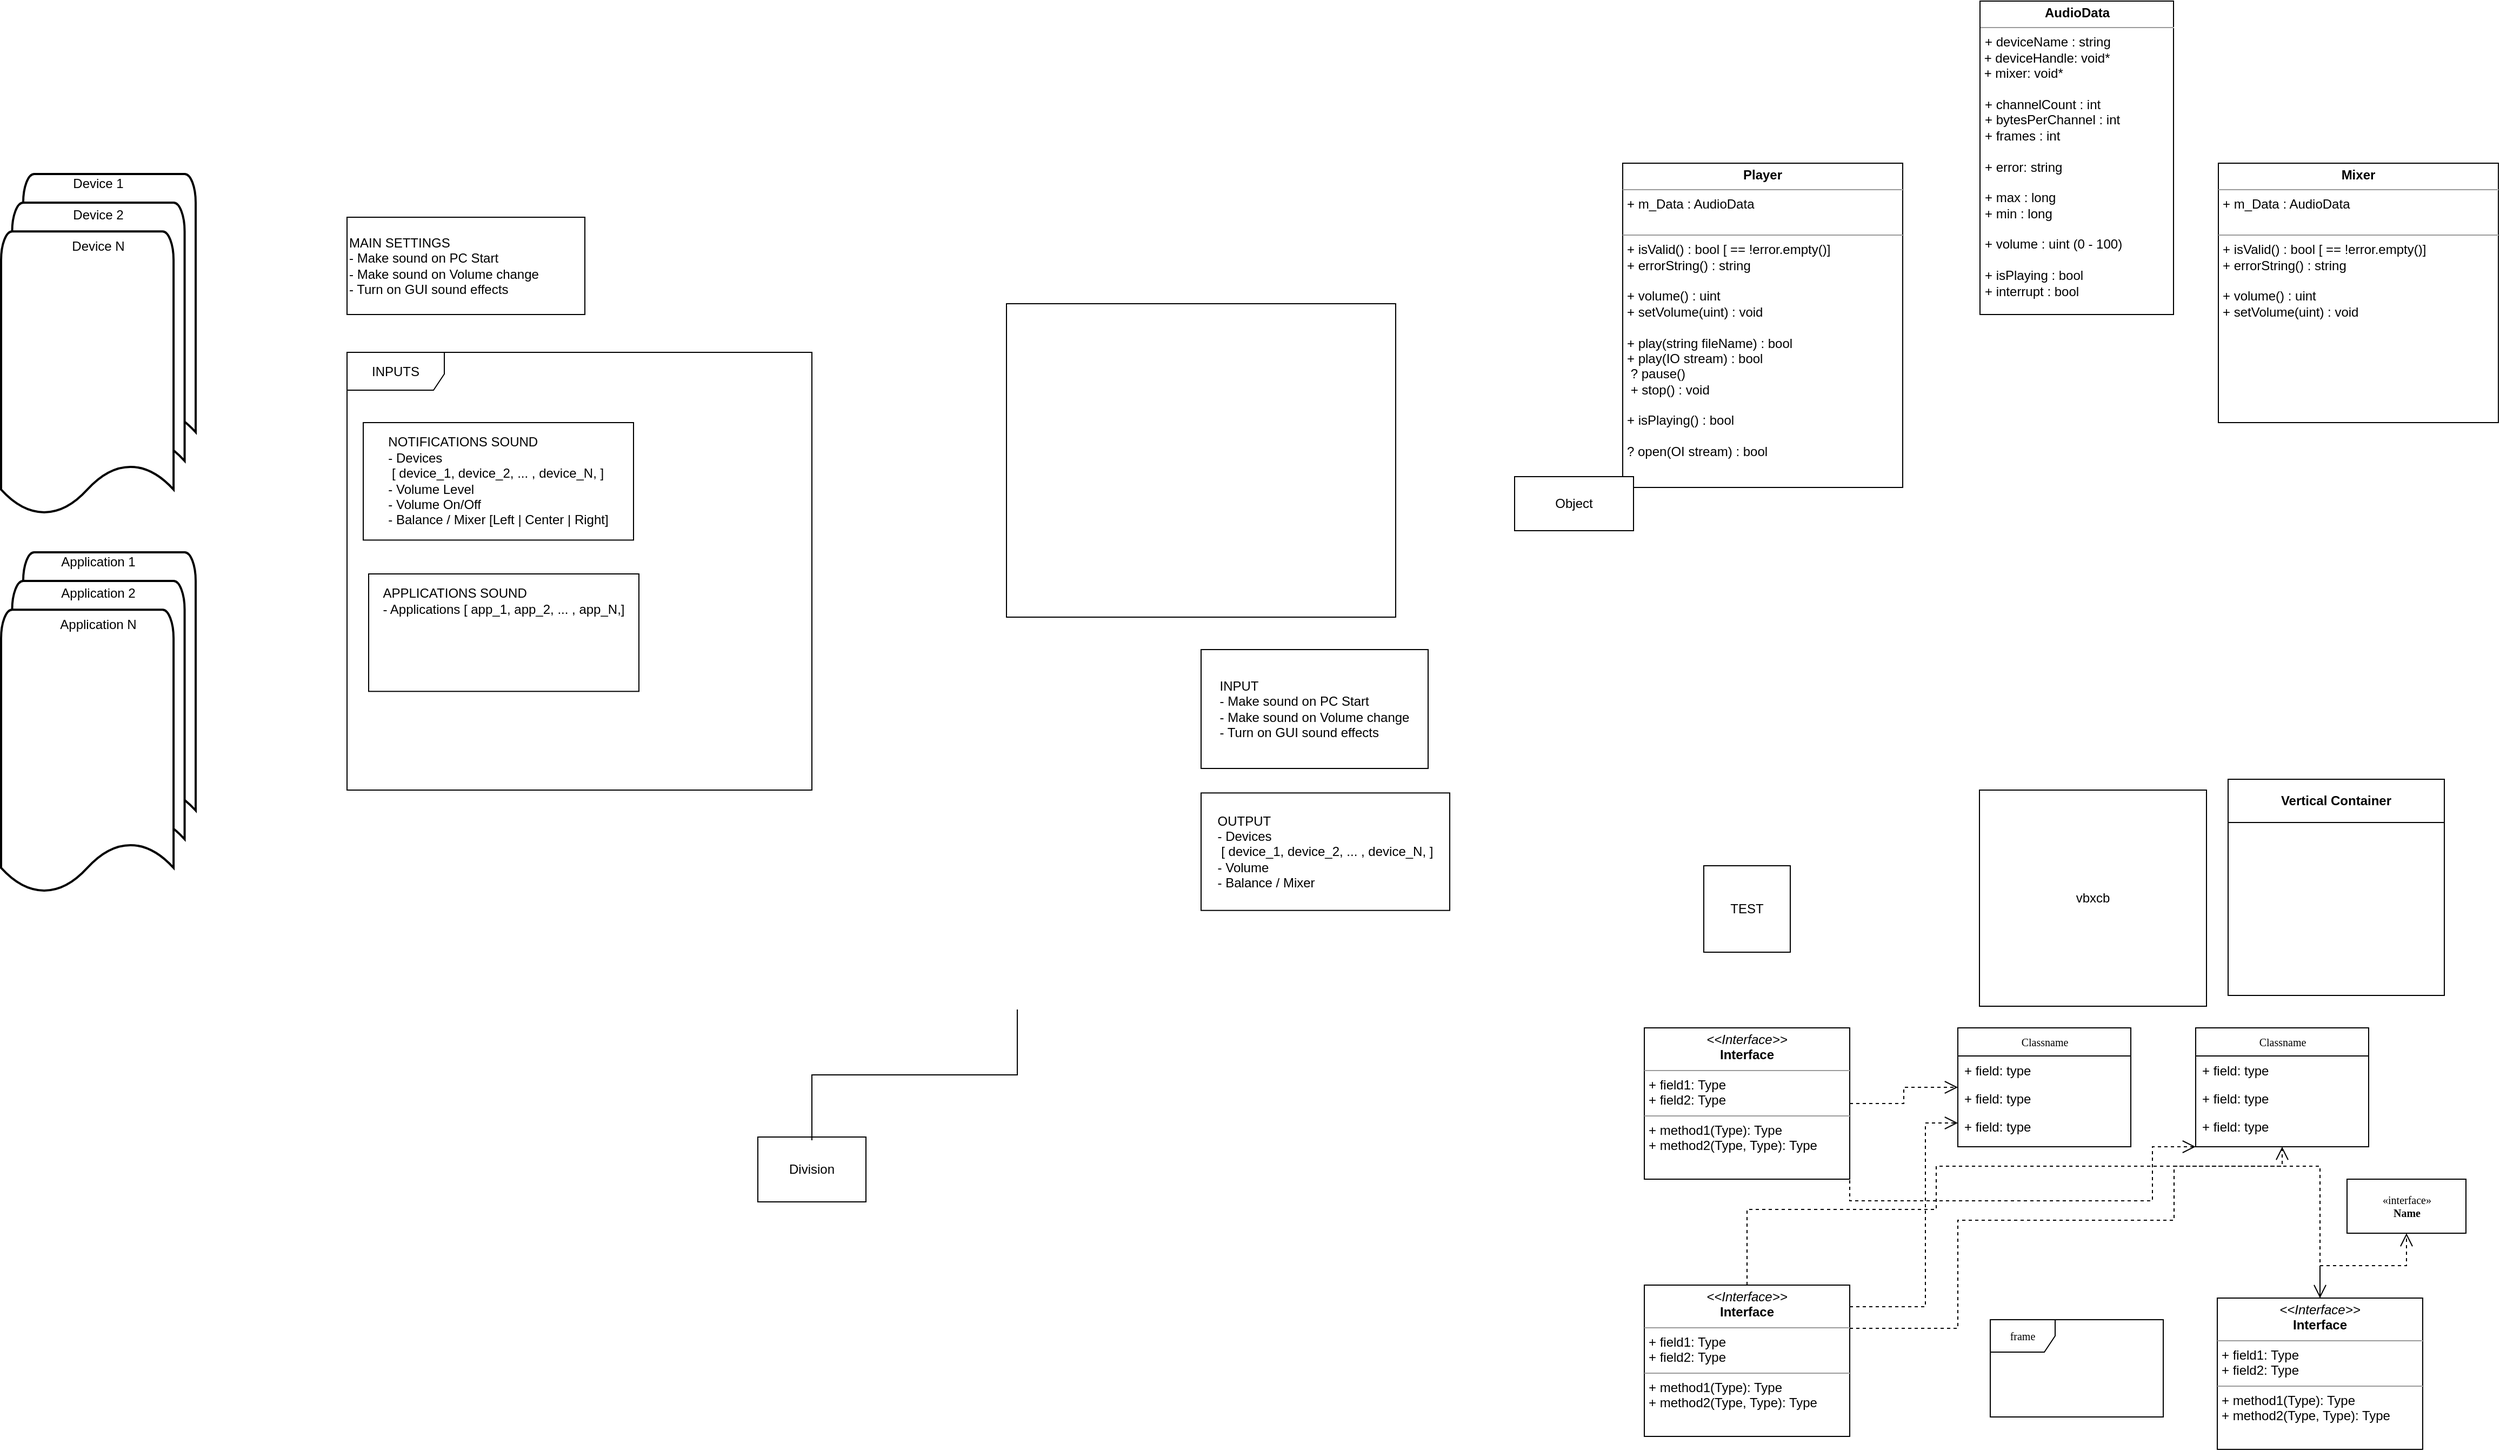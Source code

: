 <mxfile version="23.1.8" type="github">
  <diagram name="Page-1" id="c4acf3e9-155e-7222-9cf6-157b1a14988f">
    <mxGraphModel dx="3134" dy="-267" grid="1" gridSize="10" guides="1" tooltips="1" connect="1" arrows="1" fold="1" page="1" pageScale="1" pageWidth="850" pageHeight="1100" background="none" math="0" shadow="0">
      <root>
        <mxCell id="0" />
        <mxCell id="1" parent="0" />
        <mxCell id="9YRtBNZHPSvyfo0YGIun-40" value="" style="rounded=0;whiteSpace=wrap;html=1;" vertex="1" parent="1">
          <mxGeometry x="-680" y="1400" width="360" height="290" as="geometry" />
        </mxCell>
        <mxCell id="9YRtBNZHPSvyfo0YGIun-1" value="frame" style="shape=umlFrame;whiteSpace=wrap;html=1;rounded=0;shadow=0;comic=0;labelBackgroundColor=none;strokeWidth=1;fontFamily=Verdana;fontSize=10;align=center;" vertex="1" parent="1">
          <mxGeometry x="230" y="2340" width="160" height="90" as="geometry" />
        </mxCell>
        <mxCell id="9YRtBNZHPSvyfo0YGIun-2" value="Classname" style="swimlane;html=1;fontStyle=0;childLayout=stackLayout;horizontal=1;startSize=26;fillColor=none;horizontalStack=0;resizeParent=1;resizeLast=0;collapsible=1;marginBottom=0;swimlaneFillColor=#ffffff;rounded=0;shadow=0;comic=0;labelBackgroundColor=none;strokeWidth=1;fontFamily=Verdana;fontSize=10;align=center;" vertex="1" parent="1">
          <mxGeometry x="200" y="2070" width="160" height="110" as="geometry" />
        </mxCell>
        <mxCell id="9YRtBNZHPSvyfo0YGIun-3" value="+ field: type" style="text;html=1;strokeColor=none;fillColor=none;align=left;verticalAlign=top;spacingLeft=4;spacingRight=4;whiteSpace=wrap;overflow=hidden;rotatable=0;points=[[0,0.5],[1,0.5]];portConstraint=eastwest;" vertex="1" parent="9YRtBNZHPSvyfo0YGIun-2">
          <mxGeometry y="26" width="160" height="26" as="geometry" />
        </mxCell>
        <mxCell id="9YRtBNZHPSvyfo0YGIun-4" value="+ field: type" style="text;html=1;strokeColor=none;fillColor=none;align=left;verticalAlign=top;spacingLeft=4;spacingRight=4;whiteSpace=wrap;overflow=hidden;rotatable=0;points=[[0,0.5],[1,0.5]];portConstraint=eastwest;" vertex="1" parent="9YRtBNZHPSvyfo0YGIun-2">
          <mxGeometry y="52" width="160" height="26" as="geometry" />
        </mxCell>
        <mxCell id="9YRtBNZHPSvyfo0YGIun-5" value="+ field: type" style="text;html=1;strokeColor=none;fillColor=none;align=left;verticalAlign=top;spacingLeft=4;spacingRight=4;whiteSpace=wrap;overflow=hidden;rotatable=0;points=[[0,0.5],[1,0.5]];portConstraint=eastwest;" vertex="1" parent="9YRtBNZHPSvyfo0YGIun-2">
          <mxGeometry y="78" width="160" height="26" as="geometry" />
        </mxCell>
        <mxCell id="9YRtBNZHPSvyfo0YGIun-6" value="Classname" style="swimlane;html=1;fontStyle=0;childLayout=stackLayout;horizontal=1;startSize=26;fillColor=none;horizontalStack=0;resizeParent=1;resizeLast=0;collapsible=1;marginBottom=0;swimlaneFillColor=#ffffff;rounded=0;shadow=0;comic=0;labelBackgroundColor=none;strokeWidth=1;fontFamily=Verdana;fontSize=10;align=center;" vertex="1" parent="1">
          <mxGeometry x="420" y="2070" width="160" height="110" as="geometry" />
        </mxCell>
        <mxCell id="9YRtBNZHPSvyfo0YGIun-7" value="+ field: type" style="text;html=1;strokeColor=none;fillColor=none;align=left;verticalAlign=top;spacingLeft=4;spacingRight=4;whiteSpace=wrap;overflow=hidden;rotatable=0;points=[[0,0.5],[1,0.5]];portConstraint=eastwest;" vertex="1" parent="9YRtBNZHPSvyfo0YGIun-6">
          <mxGeometry y="26" width="160" height="26" as="geometry" />
        </mxCell>
        <mxCell id="9YRtBNZHPSvyfo0YGIun-8" value="+ field: type" style="text;html=1;strokeColor=none;fillColor=none;align=left;verticalAlign=top;spacingLeft=4;spacingRight=4;whiteSpace=wrap;overflow=hidden;rotatable=0;points=[[0,0.5],[1,0.5]];portConstraint=eastwest;" vertex="1" parent="9YRtBNZHPSvyfo0YGIun-6">
          <mxGeometry y="52" width="160" height="26" as="geometry" />
        </mxCell>
        <mxCell id="9YRtBNZHPSvyfo0YGIun-9" value="+ field: type" style="text;html=1;strokeColor=none;fillColor=none;align=left;verticalAlign=top;spacingLeft=4;spacingRight=4;whiteSpace=wrap;overflow=hidden;rotatable=0;points=[[0,0.5],[1,0.5]];portConstraint=eastwest;" vertex="1" parent="9YRtBNZHPSvyfo0YGIun-6">
          <mxGeometry y="78" width="160" height="26" as="geometry" />
        </mxCell>
        <mxCell id="9YRtBNZHPSvyfo0YGIun-10" style="edgeStyle=orthogonalEdgeStyle;rounded=0;html=1;dashed=1;labelBackgroundColor=none;startFill=0;endArrow=open;endFill=0;endSize=10;fontFamily=Verdana;fontSize=10;" edge="1" parent="1" source="9YRtBNZHPSvyfo0YGIun-11" target="9YRtBNZHPSvyfo0YGIun-12">
          <mxGeometry relative="1" as="geometry">
            <Array as="points" />
          </mxGeometry>
        </mxCell>
        <mxCell id="9YRtBNZHPSvyfo0YGIun-11" value="&lt;p style=&quot;margin:0px;margin-top:4px;text-align:center;&quot;&gt;&lt;i&gt;&amp;lt;&amp;lt;Interface&amp;gt;&amp;gt;&lt;/i&gt;&lt;br/&gt;&lt;b&gt;Interface&lt;/b&gt;&lt;/p&gt;&lt;hr size=&quot;1&quot;/&gt;&lt;p style=&quot;margin:0px;margin-left:4px;&quot;&gt;+ field1: Type&lt;br/&gt;+ field2: Type&lt;/p&gt;&lt;hr size=&quot;1&quot;/&gt;&lt;p style=&quot;margin:0px;margin-left:4px;&quot;&gt;+ method1(Type): Type&lt;br/&gt;+ method2(Type, Type): Type&lt;/p&gt;" style="verticalAlign=top;align=left;overflow=fill;fontSize=12;fontFamily=Helvetica;html=1;rounded=0;shadow=0;comic=0;labelBackgroundColor=none;strokeWidth=1" vertex="1" parent="1">
          <mxGeometry x="440" y="2320" width="190" height="140" as="geometry" />
        </mxCell>
        <mxCell id="9YRtBNZHPSvyfo0YGIun-12" value="&amp;laquo;interface&amp;raquo;&lt;br&gt;&lt;b&gt;Name&lt;/b&gt;" style="html=1;rounded=0;shadow=0;comic=0;labelBackgroundColor=none;strokeWidth=1;fontFamily=Verdana;fontSize=10;align=center;" vertex="1" parent="1">
          <mxGeometry x="560" y="2210" width="110" height="50" as="geometry" />
        </mxCell>
        <mxCell id="9YRtBNZHPSvyfo0YGIun-13" style="edgeStyle=orthogonalEdgeStyle;rounded=0;html=1;labelBackgroundColor=none;startFill=0;endArrow=open;endFill=0;endSize=10;fontFamily=Verdana;fontSize=10;dashed=1;" edge="1" parent="1" source="9YRtBNZHPSvyfo0YGIun-15" target="9YRtBNZHPSvyfo0YGIun-2">
          <mxGeometry relative="1" as="geometry" />
        </mxCell>
        <mxCell id="9YRtBNZHPSvyfo0YGIun-14" style="edgeStyle=orthogonalEdgeStyle;rounded=0;html=1;exitX=1;exitY=0.75;dashed=1;labelBackgroundColor=none;startFill=0;endArrow=open;endFill=0;endSize=10;fontFamily=Verdana;fontSize=10;" edge="1" parent="1" source="9YRtBNZHPSvyfo0YGIun-15" target="9YRtBNZHPSvyfo0YGIun-6">
          <mxGeometry relative="1" as="geometry">
            <Array as="points">
              <mxPoint x="380" y="2230" />
              <mxPoint x="380" y="2180" />
            </Array>
          </mxGeometry>
        </mxCell>
        <mxCell id="9YRtBNZHPSvyfo0YGIun-15" value="&lt;p style=&quot;margin:0px;margin-top:4px;text-align:center;&quot;&gt;&lt;i&gt;&amp;lt;&amp;lt;Interface&amp;gt;&amp;gt;&lt;/i&gt;&lt;br/&gt;&lt;b&gt;Interface&lt;/b&gt;&lt;/p&gt;&lt;hr size=&quot;1&quot;/&gt;&lt;p style=&quot;margin:0px;margin-left:4px;&quot;&gt;+ field1: Type&lt;br/&gt;+ field2: Type&lt;/p&gt;&lt;hr size=&quot;1&quot;/&gt;&lt;p style=&quot;margin:0px;margin-left:4px;&quot;&gt;+ method1(Type): Type&lt;br/&gt;+ method2(Type, Type): Type&lt;/p&gt;" style="verticalAlign=top;align=left;overflow=fill;fontSize=12;fontFamily=Helvetica;html=1;rounded=0;shadow=0;comic=0;labelBackgroundColor=none;strokeWidth=1" vertex="1" parent="1">
          <mxGeometry x="-90" y="2070" width="190" height="140" as="geometry" />
        </mxCell>
        <mxCell id="9YRtBNZHPSvyfo0YGIun-16" style="edgeStyle=orthogonalEdgeStyle;rounded=0;html=1;dashed=1;labelBackgroundColor=none;startFill=0;endArrow=open;endFill=0;endSize=10;fontFamily=Verdana;fontSize=10;" edge="1" parent="1" source="9YRtBNZHPSvyfo0YGIun-19" target="9YRtBNZHPSvyfo0YGIun-2">
          <mxGeometry relative="1" as="geometry">
            <Array as="points">
              <mxPoint x="170" y="2328" />
              <mxPoint x="170" y="2158" />
            </Array>
          </mxGeometry>
        </mxCell>
        <mxCell id="9YRtBNZHPSvyfo0YGIun-17" style="edgeStyle=orthogonalEdgeStyle;rounded=0;html=1;dashed=1;labelBackgroundColor=none;startFill=0;endArrow=open;endFill=0;endSize=10;fontFamily=Verdana;fontSize=10;" edge="1" parent="1" source="9YRtBNZHPSvyfo0YGIun-19" target="9YRtBNZHPSvyfo0YGIun-6">
          <mxGeometry relative="1" as="geometry">
            <Array as="points">
              <mxPoint x="200" y="2348" />
              <mxPoint x="200" y="2248" />
              <mxPoint x="400" y="2248" />
              <mxPoint x="400" y="2198" />
            </Array>
          </mxGeometry>
        </mxCell>
        <mxCell id="9YRtBNZHPSvyfo0YGIun-18" style="edgeStyle=orthogonalEdgeStyle;rounded=0;html=1;dashed=1;labelBackgroundColor=none;startFill=0;endArrow=open;endFill=0;endSize=10;fontFamily=Verdana;fontSize=10;" edge="1" parent="1" source="9YRtBNZHPSvyfo0YGIun-19" target="9YRtBNZHPSvyfo0YGIun-11">
          <mxGeometry relative="1" as="geometry">
            <Array as="points">
              <mxPoint x="180" y="2238" />
              <mxPoint x="180" y="2198" />
            </Array>
          </mxGeometry>
        </mxCell>
        <mxCell id="9YRtBNZHPSvyfo0YGIun-19" value="&lt;p style=&quot;margin:0px;margin-top:4px;text-align:center;&quot;&gt;&lt;i&gt;&amp;lt;&amp;lt;Interface&amp;gt;&amp;gt;&lt;/i&gt;&lt;br/&gt;&lt;b&gt;Interface&lt;/b&gt;&lt;/p&gt;&lt;hr size=&quot;1&quot;/&gt;&lt;p style=&quot;margin:0px;margin-left:4px;&quot;&gt;+ field1: Type&lt;br/&gt;+ field2: Type&lt;/p&gt;&lt;hr size=&quot;1&quot;/&gt;&lt;p style=&quot;margin:0px;margin-left:4px;&quot;&gt;+ method1(Type): Type&lt;br/&gt;+ method2(Type, Type): Type&lt;/p&gt;" style="verticalAlign=top;align=left;overflow=fill;fontSize=12;fontFamily=Helvetica;html=1;rounded=0;shadow=0;comic=0;labelBackgroundColor=none;strokeWidth=1" vertex="1" parent="1">
          <mxGeometry x="-90" y="2308" width="190" height="140" as="geometry" />
        </mxCell>
        <mxCell id="9YRtBNZHPSvyfo0YGIun-20" value="TEST" style="whiteSpace=wrap;html=1;aspect=fixed;" vertex="1" parent="1">
          <mxGeometry x="-35" y="1920" width="80" height="80" as="geometry" />
        </mxCell>
        <mxCell id="9YRtBNZHPSvyfo0YGIun-21" value="vbxcb" style="rounded=0;whiteSpace=wrap;html=1;" vertex="1" parent="1">
          <mxGeometry x="220" y="1850" width="210" height="200" as="geometry" />
        </mxCell>
        <mxCell id="9YRtBNZHPSvyfo0YGIun-22" value="Vertical Container" style="swimlane;whiteSpace=wrap;html=1;startSize=40;" vertex="1" parent="1">
          <mxGeometry x="450" y="1840" width="200" height="200" as="geometry" />
        </mxCell>
        <mxCell id="9YRtBNZHPSvyfo0YGIun-23" value="&lt;p style=&quot;margin:0px;margin-top:4px;text-align:center;&quot;&gt;&lt;b&gt;Player&lt;/b&gt;&lt;/p&gt;&lt;hr size=&quot;1&quot;&gt;&lt;p style=&quot;border-color: var(--border-color); margin: 0px 0px 0px 4px;&quot;&gt;+ m_Data : AudioData&lt;/p&gt;&lt;p style=&quot;border-color: var(--border-color); margin: 0px 0px 0px 4px;&quot;&gt;&lt;br&gt;&lt;/p&gt;&lt;hr size=&quot;1&quot;&gt;&lt;p style=&quot;margin:0px;margin-left:4px;&quot;&gt;+ isValid() : bool [ == !error.empty()]&lt;/p&gt;&lt;p style=&quot;margin:0px;margin-left:4px;&quot;&gt;+ errorString() : string&lt;/p&gt;&lt;p style=&quot;margin:0px;margin-left:4px;&quot;&gt;&lt;br&gt;&lt;/p&gt;&lt;p style=&quot;margin:0px;margin-left:4px;&quot;&gt;+ volume() : uint&lt;/p&gt;&lt;p style=&quot;margin:0px;margin-left:4px;&quot;&gt;+ setVolume(uint) : void&lt;/p&gt;&lt;p style=&quot;margin:0px;margin-left:4px;&quot;&gt;&lt;br&gt;&lt;/p&gt;&lt;p style=&quot;border-color: var(--border-color); margin: 0px 0px 0px 4px;&quot;&gt;+ play(string fileName) : bool&lt;/p&gt;&lt;p style=&quot;border-color: var(--border-color); margin: 0px 0px 0px 4px;&quot;&gt;+ play(IO stream) : bool&lt;/p&gt;&lt;p style=&quot;margin:0px;margin-left:4px;&quot;&gt;&amp;nbsp;? pause()&lt;br style=&quot;border-color: var(--border-color);&quot;&gt;&lt;span style=&quot;border-color: var(--border-color); background-color: initial;&quot;&gt;&amp;nbsp;+ stop() : void&lt;/span&gt;&lt;br style=&quot;border-color: var(--border-color);&quot;&gt;&lt;/p&gt;&lt;p style=&quot;border-color: var(--border-color); margin: 0px 0px 0px 4px;&quot;&gt;&lt;br style=&quot;border-color: var(--border-color);&quot;&gt;&lt;/p&gt;&lt;p style=&quot;border-color: var(--border-color); margin: 0px 0px 0px 4px;&quot;&gt;+ isPlaying() : bool&lt;/p&gt;&lt;p style=&quot;border-color: var(--border-color); margin: 0px 0px 0px 4px;&quot;&gt;&lt;br style=&quot;border-color: var(--border-color);&quot;&gt;&lt;/p&gt;&lt;p style=&quot;border-color: var(--border-color); margin: 0px 0px 0px 4px;&quot;&gt;? open(OI stream) : bool&lt;/p&gt;&lt;p style=&quot;border-color: var(--border-color); margin: 0px 0px 0px 4px;&quot;&gt;&lt;br&gt;&lt;/p&gt;" style="verticalAlign=top;align=left;overflow=fill;html=1;whiteSpace=wrap;" vertex="1" parent="1">
          <mxGeometry x="-110" y="1270" width="259" height="300" as="geometry" />
        </mxCell>
        <mxCell id="9YRtBNZHPSvyfo0YGIun-24" value="&lt;p style=&quot;margin:0px;margin-top:4px;text-align:center;&quot;&gt;&lt;b&gt;Mixer&lt;/b&gt;&lt;/p&gt;&lt;hr size=&quot;1&quot;&gt;&lt;p style=&quot;border-color: var(--border-color); margin: 0px 0px 0px 4px;&quot;&gt;+ m_Data : AudioData&lt;/p&gt;&lt;p style=&quot;border-color: var(--border-color); margin: 0px 0px 0px 4px;&quot;&gt;&lt;br style=&quot;border-color: var(--border-color);&quot;&gt;&lt;/p&gt;&lt;hr size=&quot;1&quot;&gt;&lt;p style=&quot;margin:0px;margin-left:4px;&quot;&gt;+ isValid() : bool [ == !error.empty()]&lt;/p&gt;&lt;p style=&quot;margin:0px;margin-left:4px;&quot;&gt;+ errorString() : string&lt;/p&gt;&lt;p style=&quot;margin:0px;margin-left:4px;&quot;&gt;&lt;br&gt;&lt;/p&gt;&lt;p style=&quot;border-color: var(--border-color); margin: 0px 0px 0px 4px;&quot;&gt;+ volume() : uint&lt;/p&gt;&lt;p style=&quot;border-color: var(--border-color); margin: 0px 0px 0px 4px;&quot;&gt;+ setVolume(uint) : void&lt;/p&gt;&lt;p style=&quot;border-color: var(--border-color); margin: 0px 0px 0px 4px;&quot;&gt;&lt;br style=&quot;border-color: var(--border-color);&quot;&gt;&lt;/p&gt;&lt;p style=&quot;margin:0px;margin-left:4px;&quot;&gt;&lt;br&gt;&lt;/p&gt;" style="verticalAlign=top;align=left;overflow=fill;html=1;whiteSpace=wrap;" vertex="1" parent="1">
          <mxGeometry x="441" y="1270" width="259" height="240" as="geometry" />
        </mxCell>
        <mxCell id="9YRtBNZHPSvyfo0YGIun-25" value="&lt;p style=&quot;margin:0px;margin-top:4px;text-align:center;&quot;&gt;&lt;b&gt;AudioData&lt;/b&gt;&lt;/p&gt;&lt;hr size=&quot;1&quot;&gt;&lt;p style=&quot;border-color: var(--border-color); margin: 0px 0px 0px 4px;&quot;&gt;+ deviceName : string&lt;br style=&quot;border-color: var(--border-color);&quot;&gt;&lt;/p&gt;&lt;div style=&quot;border-color: var(--border-color);&quot;&gt;&amp;nbsp;+ deviceHandle: void*&lt;/div&gt;&lt;div style=&quot;border-color: var(--border-color);&quot;&gt;&amp;nbsp;+ mixer: void*&lt;br style=&quot;border-color: var(--border-color);&quot;&gt;&lt;/div&gt;&lt;p style=&quot;border-color: var(--border-color); margin: 0px 0px 0px 4px;&quot;&gt;&lt;br style=&quot;border-color: var(--border-color);&quot;&gt;&lt;/p&gt;&lt;p style=&quot;border-color: var(--border-color); margin: 0px 0px 0px 4px;&quot;&gt;+ channelCount : int&lt;/p&gt;&lt;p style=&quot;border-color: var(--border-color); margin: 0px 0px 0px 4px;&quot;&gt;+ bytesPerChannel : int&lt;/p&gt;&lt;p style=&quot;border-color: var(--border-color); margin: 0px 0px 0px 4px;&quot;&gt;+ frames : int&lt;/p&gt;&lt;p style=&quot;border-color: var(--border-color); margin: 0px 0px 0px 4px;&quot;&gt;&lt;br style=&quot;border-color: var(--border-color);&quot;&gt;&lt;/p&gt;&lt;p style=&quot;border-color: var(--border-color); margin: 0px 0px 0px 4px;&quot;&gt;+ error: string&lt;/p&gt;&lt;p style=&quot;border-color: var(--border-color); margin: 0px 0px 0px 4px;&quot;&gt;&lt;br style=&quot;border-color: var(--border-color);&quot;&gt;&lt;/p&gt;&lt;p style=&quot;border-color: var(--border-color); margin: 0px 0px 0px 4px;&quot;&gt;+ max : long&lt;/p&gt;&lt;p style=&quot;border-color: var(--border-color); margin: 0px 0px 0px 4px;&quot;&gt;+ min : long&lt;/p&gt;&lt;p style=&quot;border-color: var(--border-color); margin: 0px 0px 0px 4px;&quot;&gt;&lt;br style=&quot;border-color: var(--border-color);&quot;&gt;&lt;/p&gt;&lt;p style=&quot;border-color: var(--border-color); margin: 0px 0px 0px 4px;&quot;&gt;+ volume : uint (0 - 100)&lt;/p&gt;&lt;p style=&quot;border-color: var(--border-color); margin: 0px 0px 0px 4px;&quot;&gt;&lt;br style=&quot;border-color: var(--border-color);&quot;&gt;&lt;/p&gt;&lt;p style=&quot;border-color: var(--border-color); margin: 0px 0px 0px 4px;&quot;&gt;+ isPlaying : bool&lt;/p&gt;&lt;p style=&quot;border-color: var(--border-color); margin: 0px 0px 0px 4px;&quot;&gt;+ interrupt : bool&lt;/p&gt;" style="verticalAlign=top;align=left;overflow=fill;html=1;whiteSpace=wrap;" vertex="1" parent="1">
          <mxGeometry x="220.5" y="1120" width="179" height="290" as="geometry" />
        </mxCell>
        <mxCell id="9YRtBNZHPSvyfo0YGIun-26" value="Object" style="html=1;whiteSpace=wrap;" vertex="1" parent="1">
          <mxGeometry x="-210" y="1560" width="110" height="50" as="geometry" />
        </mxCell>
        <mxCell id="9YRtBNZHPSvyfo0YGIun-28" value="Division" style="whiteSpace=wrap;html=1;align=center;verticalAlign=middle;treeFolding=1;treeMoving=1;newEdgeStyle={&quot;edgeStyle&quot;:&quot;elbowEdgeStyle&quot;,&quot;startArrow&quot;:&quot;none&quot;,&quot;endArrow&quot;:&quot;none&quot;};" vertex="1" parent="1">
          <mxGeometry x="-910" y="2171" width="100" height="60" as="geometry" />
        </mxCell>
        <mxCell id="9YRtBNZHPSvyfo0YGIun-29" value="" style="edgeStyle=elbowEdgeStyle;elbow=vertical;sourcePerimeterSpacing=0;targetPerimeterSpacing=0;startArrow=none;endArrow=none;rounded=0;curved=0;" edge="1" parent="1">
          <mxGeometry relative="1" as="geometry">
            <mxPoint x="-670" y="2053" as="sourcePoint" />
            <mxPoint x="-860" y="2174" as="targetPoint" />
          </mxGeometry>
        </mxCell>
        <mxCell id="9YRtBNZHPSvyfo0YGIun-30" value="&lt;div align=&quot;left&quot;&gt;MAIN SETTINGS&lt;br&gt;&lt;/div&gt;&lt;div align=&quot;left&quot;&gt;- Make sound on PC Start&lt;/div&gt;&lt;div align=&quot;left&quot;&gt;- Make sound on Volume change&lt;/div&gt;&lt;div align=&quot;left&quot;&gt;- Turn on GUI sound effects&lt;br&gt;&lt;/div&gt;" style="whiteSpace=wrap;html=1;align=left;" vertex="1" parent="1">
          <mxGeometry x="-1290" y="1320" width="220" height="90" as="geometry" />
        </mxCell>
        <mxCell id="9YRtBNZHPSvyfo0YGIun-31" value="&lt;div align=&quot;left&quot;&gt;INPUT&lt;span style=&quot;white-space: pre;&quot;&gt;&#x9;&lt;/span&gt;&lt;br&gt;&lt;/div&gt;&lt;div align=&quot;left&quot;&gt;- Make sound on PC Start&lt;/div&gt;&lt;div align=&quot;left&quot;&gt;- Make sound on Volume change&lt;/div&gt;&lt;div align=&quot;left&quot;&gt;- Turn on GUI sound effects&lt;br&gt;&lt;/div&gt;" style="whiteSpace=wrap;html=1;" vertex="1" parent="1">
          <mxGeometry x="-500" y="1720" width="210" height="110" as="geometry" />
        </mxCell>
        <mxCell id="9YRtBNZHPSvyfo0YGIun-32" value="&lt;div align=&quot;left&quot;&gt;NOTIFICATIONS SOUND&lt;br&gt;&lt;/div&gt;&lt;div align=&quot;left&quot;&gt;- Devices&lt;/div&gt;&lt;div align=&quot;left&quot;&gt;&amp;nbsp;[ device_1, device_2, ... , device_N, ]&lt;/div&gt;&lt;div align=&quot;left&quot;&gt;- Volume Level&lt;div align=&quot;left&quot;&gt;- Volume On/Off&lt;/div&gt;&lt;/div&gt;&lt;div align=&quot;left&quot;&gt;- Balance / Mixer [&lt;span style=&quot;white-space: pre;&quot;&gt;Left | Center | Right&lt;/span&gt;]&lt;br&gt;&lt;/div&gt;" style="whiteSpace=wrap;html=1;" vertex="1" parent="1">
          <mxGeometry x="-1275" y="1510.0" width="250" height="108.69" as="geometry" />
        </mxCell>
        <mxCell id="9YRtBNZHPSvyfo0YGIun-33" value="&lt;div align=&quot;left&quot;&gt;OUTPUT&lt;br&gt;&lt;/div&gt;&lt;div align=&quot;left&quot;&gt;- Devices&lt;/div&gt;&lt;div align=&quot;left&quot;&gt;&amp;nbsp;[ device_1, device_2, ... , device_N, ]&lt;/div&gt;&lt;div align=&quot;left&quot;&gt;- Volume&lt;/div&gt;&lt;div align=&quot;left&quot;&gt;- Balance / Mixer&lt;br&gt;&lt;/div&gt;" style="whiteSpace=wrap;html=1;" vertex="1" parent="1">
          <mxGeometry x="-500" y="1852.66" width="230" height="108.69" as="geometry" />
        </mxCell>
        <mxCell id="9YRtBNZHPSvyfo0YGIun-35" value="&lt;div align=&quot;left&quot;&gt;APPLICATIONS SOUND&lt;br&gt;&lt;/div&gt;&lt;div align=&quot;left&quot;&gt;- Applications [ app_1, app_2, ... , app_N,]&lt;/div&gt;&lt;div align=&quot;left&quot;&gt;&lt;br&gt;&lt;/div&gt;&lt;div align=&quot;left&quot;&gt;&lt;br&gt;&lt;/div&gt;&lt;div align=&quot;left&quot;&gt;&lt;br&gt;&lt;/div&gt;&lt;div align=&quot;left&quot;&gt;&lt;br&gt;&lt;/div&gt;" style="whiteSpace=wrap;html=1;" vertex="1" parent="1">
          <mxGeometry x="-1270" y="1650.0" width="250" height="108.69" as="geometry" />
        </mxCell>
        <mxCell id="9YRtBNZHPSvyfo0YGIun-36" value="&lt;div&gt;&lt;br&gt;&lt;/div&gt;&lt;div&gt;Application 1&lt;/div&gt;&lt;div&gt;&lt;br&gt;&lt;/div&gt;&lt;div&gt;Application 2&lt;/div&gt;&lt;div&gt;&lt;br&gt;&lt;/div&gt;&lt;div&gt;Application N&lt;br&gt;&lt;/div&gt;&lt;div&gt;&lt;br&gt;&lt;/div&gt;&lt;div&gt;&lt;br&gt;&lt;/div&gt;&lt;div&gt;&lt;br&gt;&lt;/div&gt;&lt;div&gt;&lt;br&gt;&lt;/div&gt;&lt;div&gt;&lt;br&gt;&lt;/div&gt;&lt;div&gt;&lt;br&gt;&lt;/div&gt;&lt;div&gt;&lt;br&gt;&lt;/div&gt;&lt;div&gt;&lt;br&gt;&lt;/div&gt;&lt;div&gt;&lt;br&gt;&lt;/div&gt;&lt;div&gt;&lt;br&gt;&lt;/div&gt;&lt;div&gt;&lt;br&gt;&lt;/div&gt;&lt;div&gt;&lt;br&gt;&lt;/div&gt;&lt;div&gt;&lt;br&gt;&lt;/div&gt;&lt;div&gt;&lt;br&gt;&lt;/div&gt;&lt;div&gt;&lt;br&gt;&lt;/div&gt;&lt;div&gt;&lt;br&gt;&lt;/div&gt;&lt;div&gt;&lt;br&gt;&lt;/div&gt;&lt;div&gt;&lt;br&gt;&lt;/div&gt;" style="strokeWidth=2;html=1;shape=mxgraph.flowchart.multi-document;whiteSpace=wrap;" vertex="1" parent="1">
          <mxGeometry x="-1610" y="1630" width="180" height="320" as="geometry" />
        </mxCell>
        <mxCell id="9YRtBNZHPSvyfo0YGIun-37" value="&lt;div&gt;&lt;br&gt;&lt;/div&gt;&lt;div&gt;Device 1&lt;/div&gt;&lt;div&gt;&lt;br&gt;&lt;/div&gt;&lt;div&gt;Device 2&lt;/div&gt;&lt;div&gt;&lt;br&gt;&lt;/div&gt;&lt;div&gt;Device N&lt;br&gt;&lt;/div&gt;&lt;div&gt;&lt;br&gt;&lt;/div&gt;&lt;div&gt;&lt;br&gt;&lt;/div&gt;&lt;div&gt;&lt;br&gt;&lt;/div&gt;&lt;div&gt;&lt;br&gt;&lt;/div&gt;&lt;div&gt;&lt;br&gt;&lt;/div&gt;&lt;div&gt;&lt;br&gt;&lt;/div&gt;&lt;div&gt;&lt;br&gt;&lt;/div&gt;&lt;div&gt;&lt;br&gt;&lt;/div&gt;&lt;div&gt;&lt;br&gt;&lt;/div&gt;&lt;div&gt;&lt;br&gt;&lt;/div&gt;&lt;div&gt;&lt;br&gt;&lt;/div&gt;&lt;div&gt;&lt;br&gt;&lt;/div&gt;&lt;div&gt;&lt;br&gt;&lt;/div&gt;&lt;div&gt;&lt;br&gt;&lt;/div&gt;&lt;div&gt;&lt;br&gt;&lt;/div&gt;&lt;div&gt;&lt;br&gt;&lt;/div&gt;&lt;div&gt;&lt;br&gt;&lt;/div&gt;&lt;div&gt;&lt;br&gt;&lt;/div&gt;" style="strokeWidth=2;html=1;shape=mxgraph.flowchart.multi-document;whiteSpace=wrap;" vertex="1" parent="1">
          <mxGeometry x="-1610" y="1280" width="180" height="320" as="geometry" />
        </mxCell>
        <mxCell id="9YRtBNZHPSvyfo0YGIun-50" value="INPUTS" style="shape=umlFrame;whiteSpace=wrap;html=1;pointerEvents=0;width=90;height=35;" vertex="1" parent="1">
          <mxGeometry x="-1290" y="1445" width="430" height="405" as="geometry" />
        </mxCell>
      </root>
    </mxGraphModel>
  </diagram>
</mxfile>
